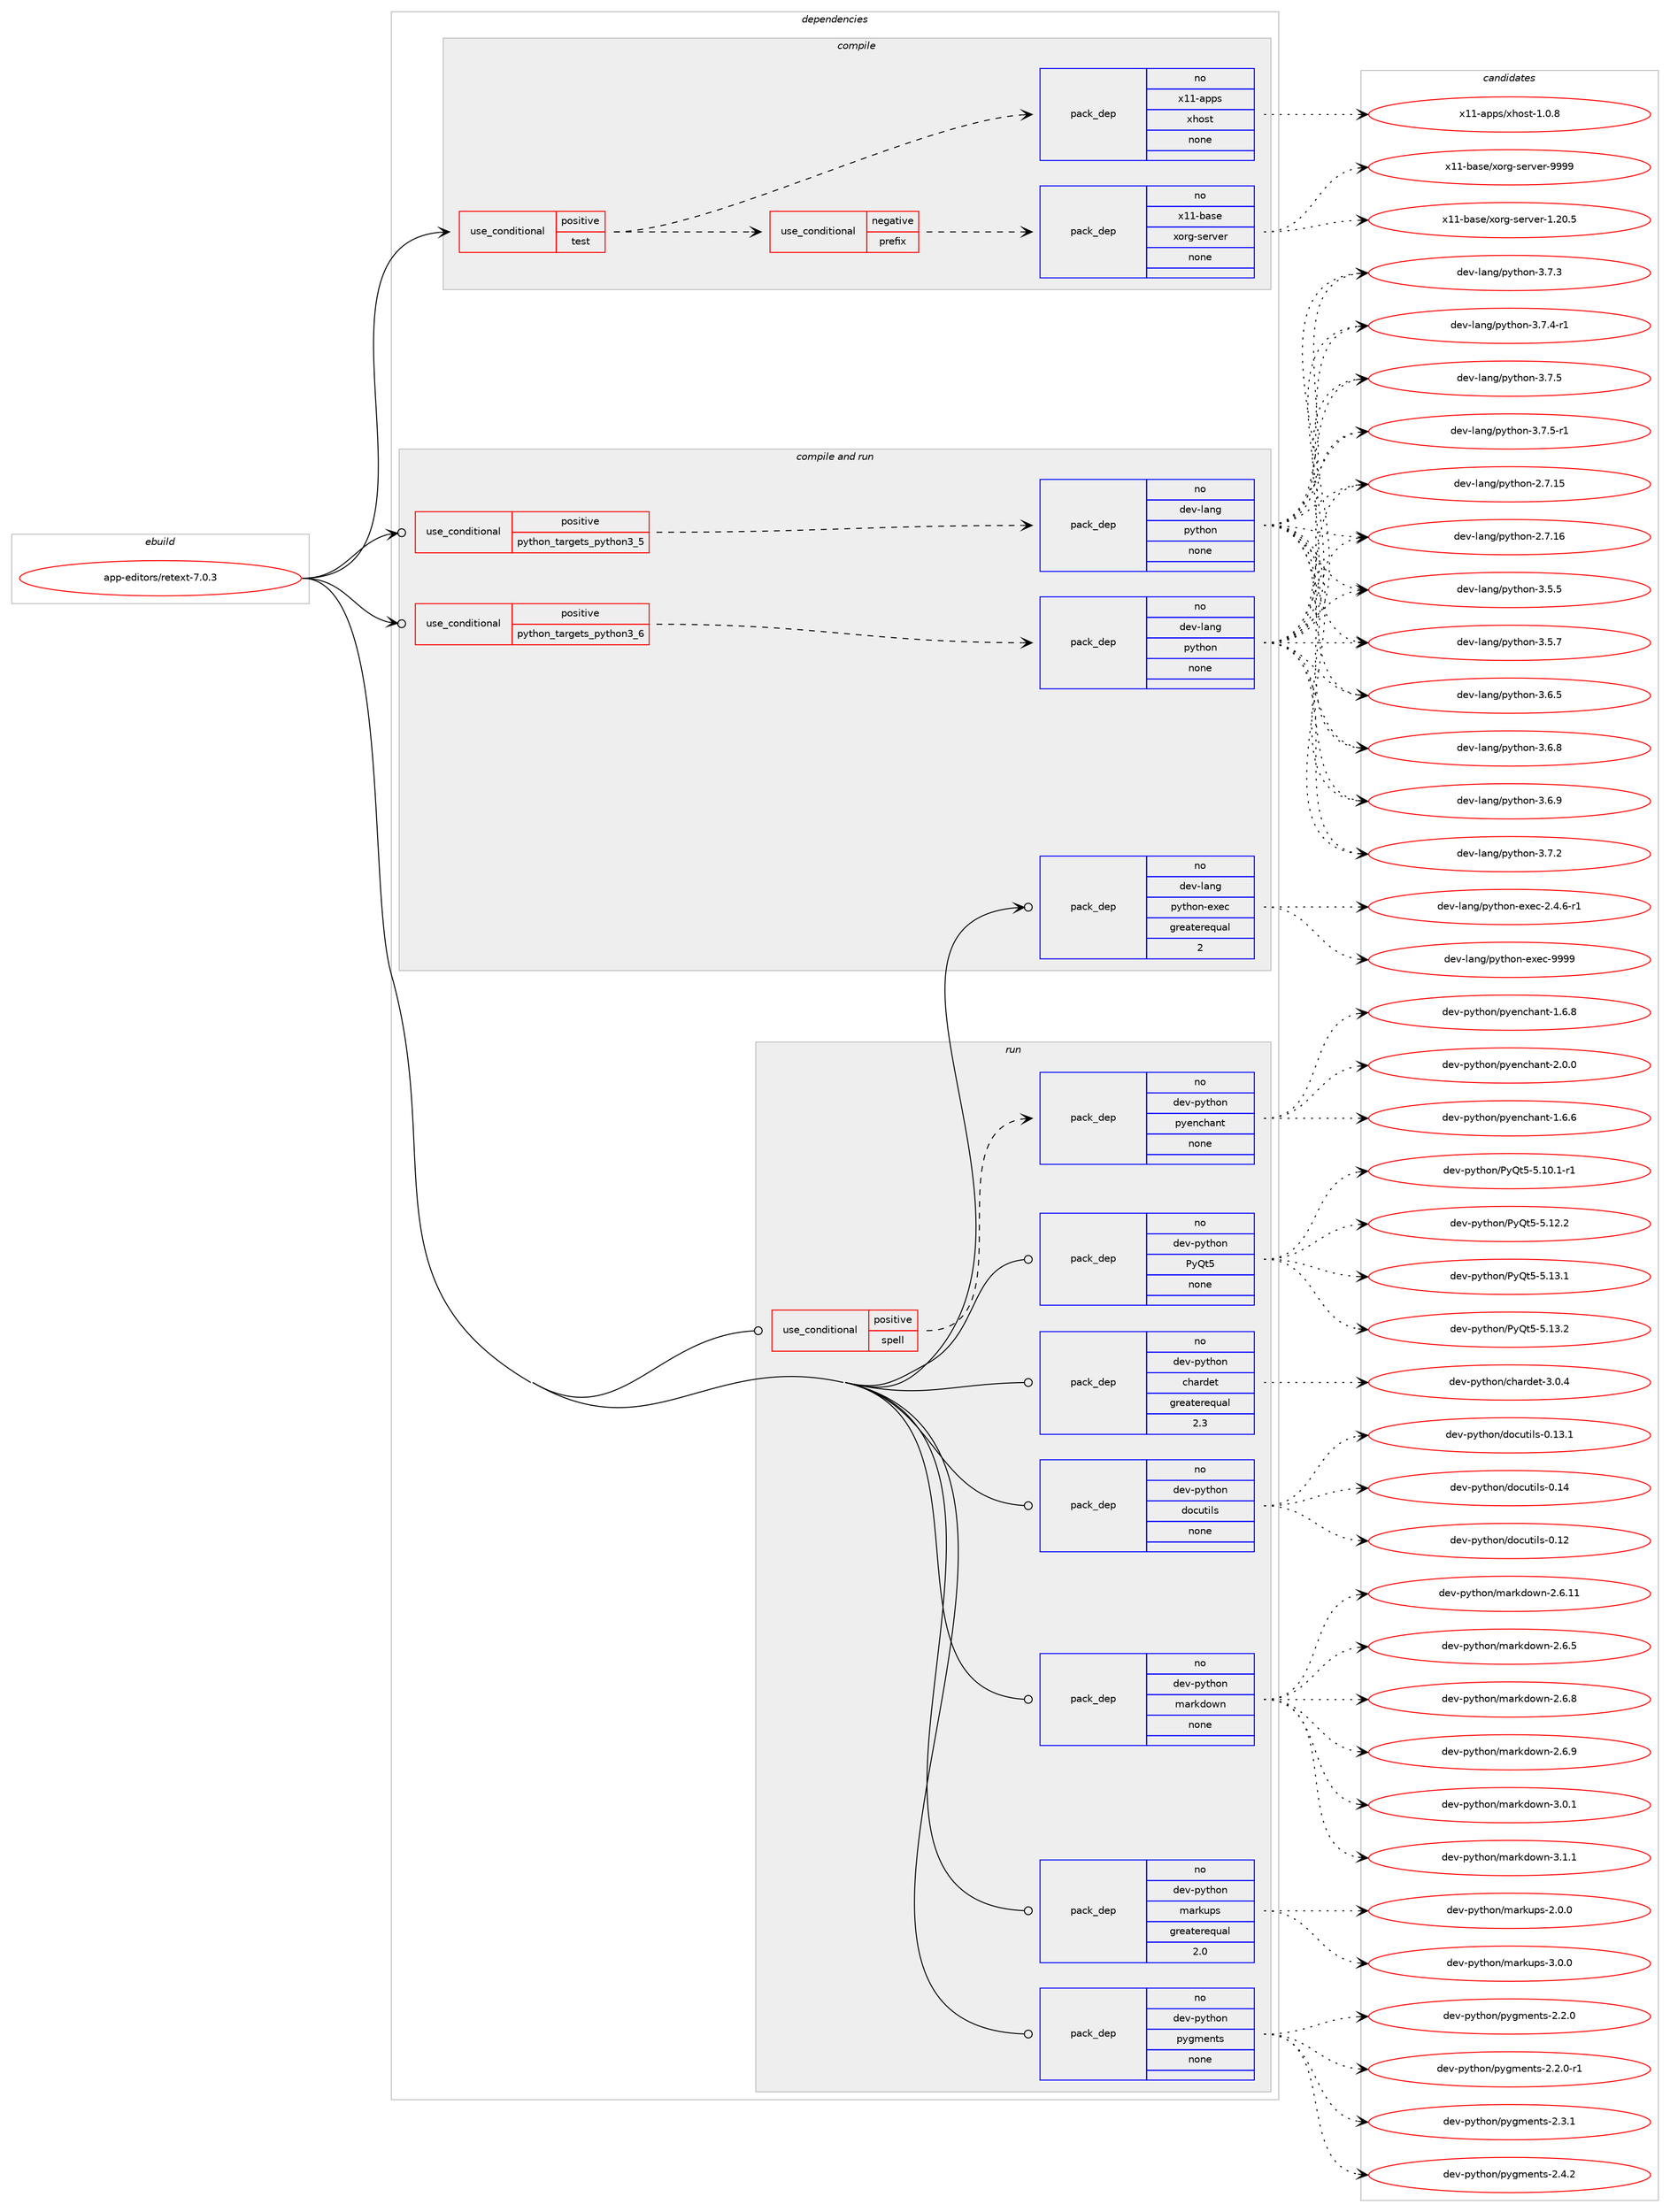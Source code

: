 digraph prolog {

# *************
# Graph options
# *************

newrank=true;
concentrate=true;
compound=true;
graph [rankdir=LR,fontname=Helvetica,fontsize=10,ranksep=1.5];#, ranksep=2.5, nodesep=0.2];
edge  [arrowhead=vee];
node  [fontname=Helvetica,fontsize=10];

# **********
# The ebuild
# **********

subgraph cluster_leftcol {
color=gray;
rank=same;
label=<<i>ebuild</i>>;
id [label="app-editors/retext-7.0.3", color=red, width=4, href="../app-editors/retext-7.0.3.svg"];
}

# ****************
# The dependencies
# ****************

subgraph cluster_midcol {
color=gray;
label=<<i>dependencies</i>>;
subgraph cluster_compile {
fillcolor="#eeeeee";
style=filled;
label=<<i>compile</i>>;
subgraph cond114820 {
dependency481958 [label=<<TABLE BORDER="0" CELLBORDER="1" CELLSPACING="0" CELLPADDING="4"><TR><TD ROWSPAN="3" CELLPADDING="10">use_conditional</TD></TR><TR><TD>positive</TD></TR><TR><TD>test</TD></TR></TABLE>>, shape=none, color=red];
subgraph cond114821 {
dependency481959 [label=<<TABLE BORDER="0" CELLBORDER="1" CELLSPACING="0" CELLPADDING="4"><TR><TD ROWSPAN="3" CELLPADDING="10">use_conditional</TD></TR><TR><TD>negative</TD></TR><TR><TD>prefix</TD></TR></TABLE>>, shape=none, color=red];
subgraph pack358361 {
dependency481960 [label=<<TABLE BORDER="0" CELLBORDER="1" CELLSPACING="0" CELLPADDING="4" WIDTH="220"><TR><TD ROWSPAN="6" CELLPADDING="30">pack_dep</TD></TR><TR><TD WIDTH="110">no</TD></TR><TR><TD>x11-base</TD></TR><TR><TD>xorg-server</TD></TR><TR><TD>none</TD></TR><TR><TD></TD></TR></TABLE>>, shape=none, color=blue];
}
dependency481959:e -> dependency481960:w [weight=20,style="dashed",arrowhead="vee"];
}
dependency481958:e -> dependency481959:w [weight=20,style="dashed",arrowhead="vee"];
subgraph pack358362 {
dependency481961 [label=<<TABLE BORDER="0" CELLBORDER="1" CELLSPACING="0" CELLPADDING="4" WIDTH="220"><TR><TD ROWSPAN="6" CELLPADDING="30">pack_dep</TD></TR><TR><TD WIDTH="110">no</TD></TR><TR><TD>x11-apps</TD></TR><TR><TD>xhost</TD></TR><TR><TD>none</TD></TR><TR><TD></TD></TR></TABLE>>, shape=none, color=blue];
}
dependency481958:e -> dependency481961:w [weight=20,style="dashed",arrowhead="vee"];
}
id:e -> dependency481958:w [weight=20,style="solid",arrowhead="vee"];
}
subgraph cluster_compileandrun {
fillcolor="#eeeeee";
style=filled;
label=<<i>compile and run</i>>;
subgraph cond114822 {
dependency481962 [label=<<TABLE BORDER="0" CELLBORDER="1" CELLSPACING="0" CELLPADDING="4"><TR><TD ROWSPAN="3" CELLPADDING="10">use_conditional</TD></TR><TR><TD>positive</TD></TR><TR><TD>python_targets_python3_5</TD></TR></TABLE>>, shape=none, color=red];
subgraph pack358363 {
dependency481963 [label=<<TABLE BORDER="0" CELLBORDER="1" CELLSPACING="0" CELLPADDING="4" WIDTH="220"><TR><TD ROWSPAN="6" CELLPADDING="30">pack_dep</TD></TR><TR><TD WIDTH="110">no</TD></TR><TR><TD>dev-lang</TD></TR><TR><TD>python</TD></TR><TR><TD>none</TD></TR><TR><TD></TD></TR></TABLE>>, shape=none, color=blue];
}
dependency481962:e -> dependency481963:w [weight=20,style="dashed",arrowhead="vee"];
}
id:e -> dependency481962:w [weight=20,style="solid",arrowhead="odotvee"];
subgraph cond114823 {
dependency481964 [label=<<TABLE BORDER="0" CELLBORDER="1" CELLSPACING="0" CELLPADDING="4"><TR><TD ROWSPAN="3" CELLPADDING="10">use_conditional</TD></TR><TR><TD>positive</TD></TR><TR><TD>python_targets_python3_6</TD></TR></TABLE>>, shape=none, color=red];
subgraph pack358364 {
dependency481965 [label=<<TABLE BORDER="0" CELLBORDER="1" CELLSPACING="0" CELLPADDING="4" WIDTH="220"><TR><TD ROWSPAN="6" CELLPADDING="30">pack_dep</TD></TR><TR><TD WIDTH="110">no</TD></TR><TR><TD>dev-lang</TD></TR><TR><TD>python</TD></TR><TR><TD>none</TD></TR><TR><TD></TD></TR></TABLE>>, shape=none, color=blue];
}
dependency481964:e -> dependency481965:w [weight=20,style="dashed",arrowhead="vee"];
}
id:e -> dependency481964:w [weight=20,style="solid",arrowhead="odotvee"];
subgraph pack358365 {
dependency481966 [label=<<TABLE BORDER="0" CELLBORDER="1" CELLSPACING="0" CELLPADDING="4" WIDTH="220"><TR><TD ROWSPAN="6" CELLPADDING="30">pack_dep</TD></TR><TR><TD WIDTH="110">no</TD></TR><TR><TD>dev-lang</TD></TR><TR><TD>python-exec</TD></TR><TR><TD>greaterequal</TD></TR><TR><TD>2</TD></TR></TABLE>>, shape=none, color=blue];
}
id:e -> dependency481966:w [weight=20,style="solid",arrowhead="odotvee"];
}
subgraph cluster_run {
fillcolor="#eeeeee";
style=filled;
label=<<i>run</i>>;
subgraph cond114824 {
dependency481967 [label=<<TABLE BORDER="0" CELLBORDER="1" CELLSPACING="0" CELLPADDING="4"><TR><TD ROWSPAN="3" CELLPADDING="10">use_conditional</TD></TR><TR><TD>positive</TD></TR><TR><TD>spell</TD></TR></TABLE>>, shape=none, color=red];
subgraph pack358366 {
dependency481968 [label=<<TABLE BORDER="0" CELLBORDER="1" CELLSPACING="0" CELLPADDING="4" WIDTH="220"><TR><TD ROWSPAN="6" CELLPADDING="30">pack_dep</TD></TR><TR><TD WIDTH="110">no</TD></TR><TR><TD>dev-python</TD></TR><TR><TD>pyenchant</TD></TR><TR><TD>none</TD></TR><TR><TD></TD></TR></TABLE>>, shape=none, color=blue];
}
dependency481967:e -> dependency481968:w [weight=20,style="dashed",arrowhead="vee"];
}
id:e -> dependency481967:w [weight=20,style="solid",arrowhead="odot"];
subgraph pack358367 {
dependency481969 [label=<<TABLE BORDER="0" CELLBORDER="1" CELLSPACING="0" CELLPADDING="4" WIDTH="220"><TR><TD ROWSPAN="6" CELLPADDING="30">pack_dep</TD></TR><TR><TD WIDTH="110">no</TD></TR><TR><TD>dev-python</TD></TR><TR><TD>PyQt5</TD></TR><TR><TD>none</TD></TR><TR><TD></TD></TR></TABLE>>, shape=none, color=blue];
}
id:e -> dependency481969:w [weight=20,style="solid",arrowhead="odot"];
subgraph pack358368 {
dependency481970 [label=<<TABLE BORDER="0" CELLBORDER="1" CELLSPACING="0" CELLPADDING="4" WIDTH="220"><TR><TD ROWSPAN="6" CELLPADDING="30">pack_dep</TD></TR><TR><TD WIDTH="110">no</TD></TR><TR><TD>dev-python</TD></TR><TR><TD>chardet</TD></TR><TR><TD>greaterequal</TD></TR><TR><TD>2.3</TD></TR></TABLE>>, shape=none, color=blue];
}
id:e -> dependency481970:w [weight=20,style="solid",arrowhead="odot"];
subgraph pack358369 {
dependency481971 [label=<<TABLE BORDER="0" CELLBORDER="1" CELLSPACING="0" CELLPADDING="4" WIDTH="220"><TR><TD ROWSPAN="6" CELLPADDING="30">pack_dep</TD></TR><TR><TD WIDTH="110">no</TD></TR><TR><TD>dev-python</TD></TR><TR><TD>docutils</TD></TR><TR><TD>none</TD></TR><TR><TD></TD></TR></TABLE>>, shape=none, color=blue];
}
id:e -> dependency481971:w [weight=20,style="solid",arrowhead="odot"];
subgraph pack358370 {
dependency481972 [label=<<TABLE BORDER="0" CELLBORDER="1" CELLSPACING="0" CELLPADDING="4" WIDTH="220"><TR><TD ROWSPAN="6" CELLPADDING="30">pack_dep</TD></TR><TR><TD WIDTH="110">no</TD></TR><TR><TD>dev-python</TD></TR><TR><TD>markdown</TD></TR><TR><TD>none</TD></TR><TR><TD></TD></TR></TABLE>>, shape=none, color=blue];
}
id:e -> dependency481972:w [weight=20,style="solid",arrowhead="odot"];
subgraph pack358371 {
dependency481973 [label=<<TABLE BORDER="0" CELLBORDER="1" CELLSPACING="0" CELLPADDING="4" WIDTH="220"><TR><TD ROWSPAN="6" CELLPADDING="30">pack_dep</TD></TR><TR><TD WIDTH="110">no</TD></TR><TR><TD>dev-python</TD></TR><TR><TD>markups</TD></TR><TR><TD>greaterequal</TD></TR><TR><TD>2.0</TD></TR></TABLE>>, shape=none, color=blue];
}
id:e -> dependency481973:w [weight=20,style="solid",arrowhead="odot"];
subgraph pack358372 {
dependency481974 [label=<<TABLE BORDER="0" CELLBORDER="1" CELLSPACING="0" CELLPADDING="4" WIDTH="220"><TR><TD ROWSPAN="6" CELLPADDING="30">pack_dep</TD></TR><TR><TD WIDTH="110">no</TD></TR><TR><TD>dev-python</TD></TR><TR><TD>pygments</TD></TR><TR><TD>none</TD></TR><TR><TD></TD></TR></TABLE>>, shape=none, color=blue];
}
id:e -> dependency481974:w [weight=20,style="solid",arrowhead="odot"];
}
}

# **************
# The candidates
# **************

subgraph cluster_choices {
rank=same;
color=gray;
label=<<i>candidates</i>>;

subgraph choice358361 {
color=black;
nodesep=1;
choice1204949459897115101471201111141034511510111411810111445494650484653 [label="x11-base/xorg-server-1.20.5", color=red, width=4,href="../x11-base/xorg-server-1.20.5.svg"];
choice120494945989711510147120111114103451151011141181011144557575757 [label="x11-base/xorg-server-9999", color=red, width=4,href="../x11-base/xorg-server-9999.svg"];
dependency481960:e -> choice1204949459897115101471201111141034511510111411810111445494650484653:w [style=dotted,weight="100"];
dependency481960:e -> choice120494945989711510147120111114103451151011141181011144557575757:w [style=dotted,weight="100"];
}
subgraph choice358362 {
color=black;
nodesep=1;
choice1204949459711211211547120104111115116454946484656 [label="x11-apps/xhost-1.0.8", color=red, width=4,href="../x11-apps/xhost-1.0.8.svg"];
dependency481961:e -> choice1204949459711211211547120104111115116454946484656:w [style=dotted,weight="100"];
}
subgraph choice358363 {
color=black;
nodesep=1;
choice10010111845108971101034711212111610411111045504655464953 [label="dev-lang/python-2.7.15", color=red, width=4,href="../dev-lang/python-2.7.15.svg"];
choice10010111845108971101034711212111610411111045504655464954 [label="dev-lang/python-2.7.16", color=red, width=4,href="../dev-lang/python-2.7.16.svg"];
choice100101118451089711010347112121116104111110455146534653 [label="dev-lang/python-3.5.5", color=red, width=4,href="../dev-lang/python-3.5.5.svg"];
choice100101118451089711010347112121116104111110455146534655 [label="dev-lang/python-3.5.7", color=red, width=4,href="../dev-lang/python-3.5.7.svg"];
choice100101118451089711010347112121116104111110455146544653 [label="dev-lang/python-3.6.5", color=red, width=4,href="../dev-lang/python-3.6.5.svg"];
choice100101118451089711010347112121116104111110455146544656 [label="dev-lang/python-3.6.8", color=red, width=4,href="../dev-lang/python-3.6.8.svg"];
choice100101118451089711010347112121116104111110455146544657 [label="dev-lang/python-3.6.9", color=red, width=4,href="../dev-lang/python-3.6.9.svg"];
choice100101118451089711010347112121116104111110455146554650 [label="dev-lang/python-3.7.2", color=red, width=4,href="../dev-lang/python-3.7.2.svg"];
choice100101118451089711010347112121116104111110455146554651 [label="dev-lang/python-3.7.3", color=red, width=4,href="../dev-lang/python-3.7.3.svg"];
choice1001011184510897110103471121211161041111104551465546524511449 [label="dev-lang/python-3.7.4-r1", color=red, width=4,href="../dev-lang/python-3.7.4-r1.svg"];
choice100101118451089711010347112121116104111110455146554653 [label="dev-lang/python-3.7.5", color=red, width=4,href="../dev-lang/python-3.7.5.svg"];
choice1001011184510897110103471121211161041111104551465546534511449 [label="dev-lang/python-3.7.5-r1", color=red, width=4,href="../dev-lang/python-3.7.5-r1.svg"];
dependency481963:e -> choice10010111845108971101034711212111610411111045504655464953:w [style=dotted,weight="100"];
dependency481963:e -> choice10010111845108971101034711212111610411111045504655464954:w [style=dotted,weight="100"];
dependency481963:e -> choice100101118451089711010347112121116104111110455146534653:w [style=dotted,weight="100"];
dependency481963:e -> choice100101118451089711010347112121116104111110455146534655:w [style=dotted,weight="100"];
dependency481963:e -> choice100101118451089711010347112121116104111110455146544653:w [style=dotted,weight="100"];
dependency481963:e -> choice100101118451089711010347112121116104111110455146544656:w [style=dotted,weight="100"];
dependency481963:e -> choice100101118451089711010347112121116104111110455146544657:w [style=dotted,weight="100"];
dependency481963:e -> choice100101118451089711010347112121116104111110455146554650:w [style=dotted,weight="100"];
dependency481963:e -> choice100101118451089711010347112121116104111110455146554651:w [style=dotted,weight="100"];
dependency481963:e -> choice1001011184510897110103471121211161041111104551465546524511449:w [style=dotted,weight="100"];
dependency481963:e -> choice100101118451089711010347112121116104111110455146554653:w [style=dotted,weight="100"];
dependency481963:e -> choice1001011184510897110103471121211161041111104551465546534511449:w [style=dotted,weight="100"];
}
subgraph choice358364 {
color=black;
nodesep=1;
choice10010111845108971101034711212111610411111045504655464953 [label="dev-lang/python-2.7.15", color=red, width=4,href="../dev-lang/python-2.7.15.svg"];
choice10010111845108971101034711212111610411111045504655464954 [label="dev-lang/python-2.7.16", color=red, width=4,href="../dev-lang/python-2.7.16.svg"];
choice100101118451089711010347112121116104111110455146534653 [label="dev-lang/python-3.5.5", color=red, width=4,href="../dev-lang/python-3.5.5.svg"];
choice100101118451089711010347112121116104111110455146534655 [label="dev-lang/python-3.5.7", color=red, width=4,href="../dev-lang/python-3.5.7.svg"];
choice100101118451089711010347112121116104111110455146544653 [label="dev-lang/python-3.6.5", color=red, width=4,href="../dev-lang/python-3.6.5.svg"];
choice100101118451089711010347112121116104111110455146544656 [label="dev-lang/python-3.6.8", color=red, width=4,href="../dev-lang/python-3.6.8.svg"];
choice100101118451089711010347112121116104111110455146544657 [label="dev-lang/python-3.6.9", color=red, width=4,href="../dev-lang/python-3.6.9.svg"];
choice100101118451089711010347112121116104111110455146554650 [label="dev-lang/python-3.7.2", color=red, width=4,href="../dev-lang/python-3.7.2.svg"];
choice100101118451089711010347112121116104111110455146554651 [label="dev-lang/python-3.7.3", color=red, width=4,href="../dev-lang/python-3.7.3.svg"];
choice1001011184510897110103471121211161041111104551465546524511449 [label="dev-lang/python-3.7.4-r1", color=red, width=4,href="../dev-lang/python-3.7.4-r1.svg"];
choice100101118451089711010347112121116104111110455146554653 [label="dev-lang/python-3.7.5", color=red, width=4,href="../dev-lang/python-3.7.5.svg"];
choice1001011184510897110103471121211161041111104551465546534511449 [label="dev-lang/python-3.7.5-r1", color=red, width=4,href="../dev-lang/python-3.7.5-r1.svg"];
dependency481965:e -> choice10010111845108971101034711212111610411111045504655464953:w [style=dotted,weight="100"];
dependency481965:e -> choice10010111845108971101034711212111610411111045504655464954:w [style=dotted,weight="100"];
dependency481965:e -> choice100101118451089711010347112121116104111110455146534653:w [style=dotted,weight="100"];
dependency481965:e -> choice100101118451089711010347112121116104111110455146534655:w [style=dotted,weight="100"];
dependency481965:e -> choice100101118451089711010347112121116104111110455146544653:w [style=dotted,weight="100"];
dependency481965:e -> choice100101118451089711010347112121116104111110455146544656:w [style=dotted,weight="100"];
dependency481965:e -> choice100101118451089711010347112121116104111110455146544657:w [style=dotted,weight="100"];
dependency481965:e -> choice100101118451089711010347112121116104111110455146554650:w [style=dotted,weight="100"];
dependency481965:e -> choice100101118451089711010347112121116104111110455146554651:w [style=dotted,weight="100"];
dependency481965:e -> choice1001011184510897110103471121211161041111104551465546524511449:w [style=dotted,weight="100"];
dependency481965:e -> choice100101118451089711010347112121116104111110455146554653:w [style=dotted,weight="100"];
dependency481965:e -> choice1001011184510897110103471121211161041111104551465546534511449:w [style=dotted,weight="100"];
}
subgraph choice358365 {
color=black;
nodesep=1;
choice10010111845108971101034711212111610411111045101120101994550465246544511449 [label="dev-lang/python-exec-2.4.6-r1", color=red, width=4,href="../dev-lang/python-exec-2.4.6-r1.svg"];
choice10010111845108971101034711212111610411111045101120101994557575757 [label="dev-lang/python-exec-9999", color=red, width=4,href="../dev-lang/python-exec-9999.svg"];
dependency481966:e -> choice10010111845108971101034711212111610411111045101120101994550465246544511449:w [style=dotted,weight="100"];
dependency481966:e -> choice10010111845108971101034711212111610411111045101120101994557575757:w [style=dotted,weight="100"];
}
subgraph choice358366 {
color=black;
nodesep=1;
choice10010111845112121116104111110471121211011109910497110116454946544654 [label="dev-python/pyenchant-1.6.6", color=red, width=4,href="../dev-python/pyenchant-1.6.6.svg"];
choice10010111845112121116104111110471121211011109910497110116454946544656 [label="dev-python/pyenchant-1.6.8", color=red, width=4,href="../dev-python/pyenchant-1.6.8.svg"];
choice10010111845112121116104111110471121211011109910497110116455046484648 [label="dev-python/pyenchant-2.0.0", color=red, width=4,href="../dev-python/pyenchant-2.0.0.svg"];
dependency481968:e -> choice10010111845112121116104111110471121211011109910497110116454946544654:w [style=dotted,weight="100"];
dependency481968:e -> choice10010111845112121116104111110471121211011109910497110116454946544656:w [style=dotted,weight="100"];
dependency481968:e -> choice10010111845112121116104111110471121211011109910497110116455046484648:w [style=dotted,weight="100"];
}
subgraph choice358367 {
color=black;
nodesep=1;
choice1001011184511212111610411111047801218111653455346494846494511449 [label="dev-python/PyQt5-5.10.1-r1", color=red, width=4,href="../dev-python/PyQt5-5.10.1-r1.svg"];
choice100101118451121211161041111104780121811165345534649504650 [label="dev-python/PyQt5-5.12.2", color=red, width=4,href="../dev-python/PyQt5-5.12.2.svg"];
choice100101118451121211161041111104780121811165345534649514649 [label="dev-python/PyQt5-5.13.1", color=red, width=4,href="../dev-python/PyQt5-5.13.1.svg"];
choice100101118451121211161041111104780121811165345534649514650 [label="dev-python/PyQt5-5.13.2", color=red, width=4,href="../dev-python/PyQt5-5.13.2.svg"];
dependency481969:e -> choice1001011184511212111610411111047801218111653455346494846494511449:w [style=dotted,weight="100"];
dependency481969:e -> choice100101118451121211161041111104780121811165345534649504650:w [style=dotted,weight="100"];
dependency481969:e -> choice100101118451121211161041111104780121811165345534649514649:w [style=dotted,weight="100"];
dependency481969:e -> choice100101118451121211161041111104780121811165345534649514650:w [style=dotted,weight="100"];
}
subgraph choice358368 {
color=black;
nodesep=1;
choice10010111845112121116104111110479910497114100101116455146484652 [label="dev-python/chardet-3.0.4", color=red, width=4,href="../dev-python/chardet-3.0.4.svg"];
dependency481970:e -> choice10010111845112121116104111110479910497114100101116455146484652:w [style=dotted,weight="100"];
}
subgraph choice358369 {
color=black;
nodesep=1;
choice1001011184511212111610411111047100111991171161051081154548464950 [label="dev-python/docutils-0.12", color=red, width=4,href="../dev-python/docutils-0.12.svg"];
choice10010111845112121116104111110471001119911711610510811545484649514649 [label="dev-python/docutils-0.13.1", color=red, width=4,href="../dev-python/docutils-0.13.1.svg"];
choice1001011184511212111610411111047100111991171161051081154548464952 [label="dev-python/docutils-0.14", color=red, width=4,href="../dev-python/docutils-0.14.svg"];
dependency481971:e -> choice1001011184511212111610411111047100111991171161051081154548464950:w [style=dotted,weight="100"];
dependency481971:e -> choice10010111845112121116104111110471001119911711610510811545484649514649:w [style=dotted,weight="100"];
dependency481971:e -> choice1001011184511212111610411111047100111991171161051081154548464952:w [style=dotted,weight="100"];
}
subgraph choice358370 {
color=black;
nodesep=1;
choice10010111845112121116104111110471099711410710011111911045504654464949 [label="dev-python/markdown-2.6.11", color=red, width=4,href="../dev-python/markdown-2.6.11.svg"];
choice100101118451121211161041111104710997114107100111119110455046544653 [label="dev-python/markdown-2.6.5", color=red, width=4,href="../dev-python/markdown-2.6.5.svg"];
choice100101118451121211161041111104710997114107100111119110455046544656 [label="dev-python/markdown-2.6.8", color=red, width=4,href="../dev-python/markdown-2.6.8.svg"];
choice100101118451121211161041111104710997114107100111119110455046544657 [label="dev-python/markdown-2.6.9", color=red, width=4,href="../dev-python/markdown-2.6.9.svg"];
choice100101118451121211161041111104710997114107100111119110455146484649 [label="dev-python/markdown-3.0.1", color=red, width=4,href="../dev-python/markdown-3.0.1.svg"];
choice100101118451121211161041111104710997114107100111119110455146494649 [label="dev-python/markdown-3.1.1", color=red, width=4,href="../dev-python/markdown-3.1.1.svg"];
dependency481972:e -> choice10010111845112121116104111110471099711410710011111911045504654464949:w [style=dotted,weight="100"];
dependency481972:e -> choice100101118451121211161041111104710997114107100111119110455046544653:w [style=dotted,weight="100"];
dependency481972:e -> choice100101118451121211161041111104710997114107100111119110455046544656:w [style=dotted,weight="100"];
dependency481972:e -> choice100101118451121211161041111104710997114107100111119110455046544657:w [style=dotted,weight="100"];
dependency481972:e -> choice100101118451121211161041111104710997114107100111119110455146484649:w [style=dotted,weight="100"];
dependency481972:e -> choice100101118451121211161041111104710997114107100111119110455146494649:w [style=dotted,weight="100"];
}
subgraph choice358371 {
color=black;
nodesep=1;
choice100101118451121211161041111104710997114107117112115455046484648 [label="dev-python/markups-2.0.0", color=red, width=4,href="../dev-python/markups-2.0.0.svg"];
choice100101118451121211161041111104710997114107117112115455146484648 [label="dev-python/markups-3.0.0", color=red, width=4,href="../dev-python/markups-3.0.0.svg"];
dependency481973:e -> choice100101118451121211161041111104710997114107117112115455046484648:w [style=dotted,weight="100"];
dependency481973:e -> choice100101118451121211161041111104710997114107117112115455146484648:w [style=dotted,weight="100"];
}
subgraph choice358372 {
color=black;
nodesep=1;
choice1001011184511212111610411111047112121103109101110116115455046504648 [label="dev-python/pygments-2.2.0", color=red, width=4,href="../dev-python/pygments-2.2.0.svg"];
choice10010111845112121116104111110471121211031091011101161154550465046484511449 [label="dev-python/pygments-2.2.0-r1", color=red, width=4,href="../dev-python/pygments-2.2.0-r1.svg"];
choice1001011184511212111610411111047112121103109101110116115455046514649 [label="dev-python/pygments-2.3.1", color=red, width=4,href="../dev-python/pygments-2.3.1.svg"];
choice1001011184511212111610411111047112121103109101110116115455046524650 [label="dev-python/pygments-2.4.2", color=red, width=4,href="../dev-python/pygments-2.4.2.svg"];
dependency481974:e -> choice1001011184511212111610411111047112121103109101110116115455046504648:w [style=dotted,weight="100"];
dependency481974:e -> choice10010111845112121116104111110471121211031091011101161154550465046484511449:w [style=dotted,weight="100"];
dependency481974:e -> choice1001011184511212111610411111047112121103109101110116115455046514649:w [style=dotted,weight="100"];
dependency481974:e -> choice1001011184511212111610411111047112121103109101110116115455046524650:w [style=dotted,weight="100"];
}
}

}
